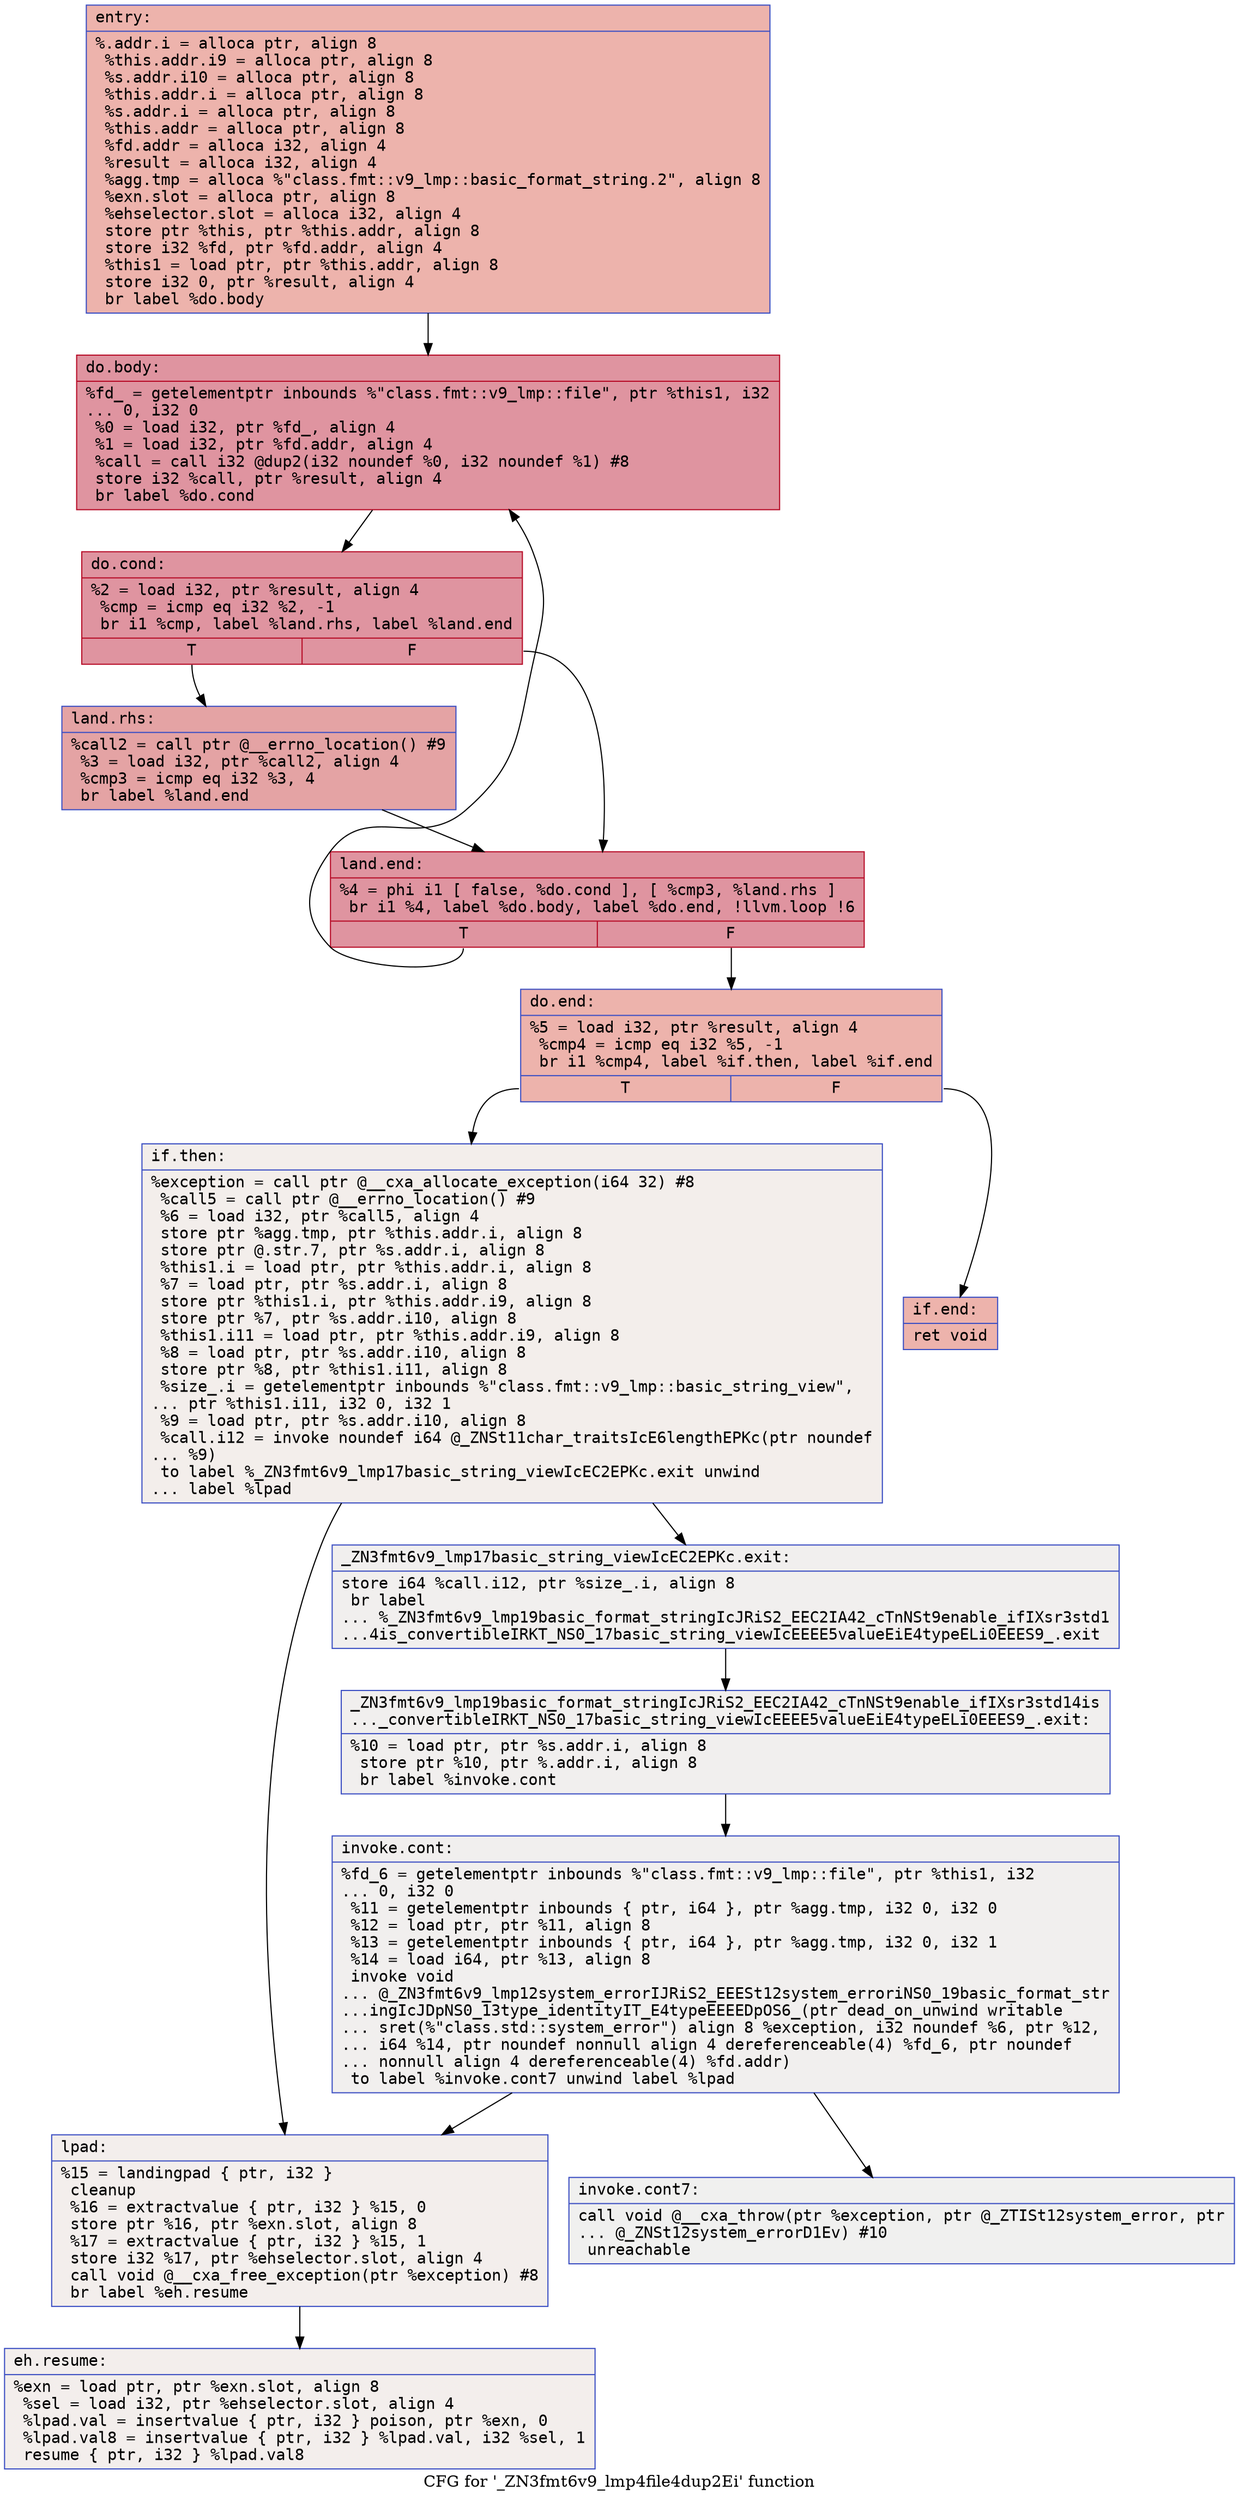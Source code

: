 digraph "CFG for '_ZN3fmt6v9_lmp4file4dup2Ei' function" {
	label="CFG for '_ZN3fmt6v9_lmp4file4dup2Ei' function";

	Node0x55957a4aa8d0 [shape=record,color="#3d50c3ff", style=filled, fillcolor="#d6524470" fontname="Courier",label="{entry:\l|  %.addr.i = alloca ptr, align 8\l  %this.addr.i9 = alloca ptr, align 8\l  %s.addr.i10 = alloca ptr, align 8\l  %this.addr.i = alloca ptr, align 8\l  %s.addr.i = alloca ptr, align 8\l  %this.addr = alloca ptr, align 8\l  %fd.addr = alloca i32, align 4\l  %result = alloca i32, align 4\l  %agg.tmp = alloca %\"class.fmt::v9_lmp::basic_format_string.2\", align 8\l  %exn.slot = alloca ptr, align 8\l  %ehselector.slot = alloca i32, align 4\l  store ptr %this, ptr %this.addr, align 8\l  store i32 %fd, ptr %fd.addr, align 4\l  %this1 = load ptr, ptr %this.addr, align 8\l  store i32 0, ptr %result, align 4\l  br label %do.body\l}"];
	Node0x55957a4aa8d0 -> Node0x55957a4ab410[tooltip="entry -> do.body\nProbability 100.00%" ];
	Node0x55957a4ab410 [shape=record,color="#b70d28ff", style=filled, fillcolor="#b70d2870" fontname="Courier",label="{do.body:\l|  %fd_ = getelementptr inbounds %\"class.fmt::v9_lmp::file\", ptr %this1, i32\l... 0, i32 0\l  %0 = load i32, ptr %fd_, align 4\l  %1 = load i32, ptr %fd.addr, align 4\l  %call = call i32 @dup2(i32 noundef %0, i32 noundef %1) #8\l  store i32 %call, ptr %result, align 4\l  br label %do.cond\l}"];
	Node0x55957a4ab410 -> Node0x55957a4ab960[tooltip="do.body -> do.cond\nProbability 100.00%" ];
	Node0x55957a4ab960 [shape=record,color="#b70d28ff", style=filled, fillcolor="#b70d2870" fontname="Courier",label="{do.cond:\l|  %2 = load i32, ptr %result, align 4\l  %cmp = icmp eq i32 %2, -1\l  br i1 %cmp, label %land.rhs, label %land.end\l|{<s0>T|<s1>F}}"];
	Node0x55957a4ab960:s0 -> Node0x55957a4abbb0[tooltip="do.cond -> land.rhs\nProbability 37.50%" ];
	Node0x55957a4ab960:s1 -> Node0x55957a4abc30[tooltip="do.cond -> land.end\nProbability 62.50%" ];
	Node0x55957a4abbb0 [shape=record,color="#3d50c3ff", style=filled, fillcolor="#c32e3170" fontname="Courier",label="{land.rhs:\l|  %call2 = call ptr @__errno_location() #9\l  %3 = load i32, ptr %call2, align 4\l  %cmp3 = icmp eq i32 %3, 4\l  br label %land.end\l}"];
	Node0x55957a4abbb0 -> Node0x55957a4abc30[tooltip="land.rhs -> land.end\nProbability 100.00%" ];
	Node0x55957a4abc30 [shape=record,color="#b70d28ff", style=filled, fillcolor="#b70d2870" fontname="Courier",label="{land.end:\l|  %4 = phi i1 [ false, %do.cond ], [ %cmp3, %land.rhs ]\l  br i1 %4, label %do.body, label %do.end, !llvm.loop !6\l|{<s0>T|<s1>F}}"];
	Node0x55957a4abc30:s0 -> Node0x55957a4ab410[tooltip="land.end -> do.body\nProbability 96.88%" ];
	Node0x55957a4abc30:s1 -> Node0x55957a4ac020[tooltip="land.end -> do.end\nProbability 3.12%" ];
	Node0x55957a4ac020 [shape=record,color="#3d50c3ff", style=filled, fillcolor="#d6524470" fontname="Courier",label="{do.end:\l|  %5 = load i32, ptr %result, align 4\l  %cmp4 = icmp eq i32 %5, -1\l  br i1 %cmp4, label %if.then, label %if.end\l|{<s0>T|<s1>F}}"];
	Node0x55957a4ac020:s0 -> Node0x55957a4ac550[tooltip="do.end -> if.then\nProbability 0.00%" ];
	Node0x55957a4ac020:s1 -> Node0x55957a4ac5a0[tooltip="do.end -> if.end\nProbability 100.00%" ];
	Node0x55957a4ac550 [shape=record,color="#3d50c3ff", style=filled, fillcolor="#e5d8d170" fontname="Courier",label="{if.then:\l|  %exception = call ptr @__cxa_allocate_exception(i64 32) #8\l  %call5 = call ptr @__errno_location() #9\l  %6 = load i32, ptr %call5, align 4\l  store ptr %agg.tmp, ptr %this.addr.i, align 8\l  store ptr @.str.7, ptr %s.addr.i, align 8\l  %this1.i = load ptr, ptr %this.addr.i, align 8\l  %7 = load ptr, ptr %s.addr.i, align 8\l  store ptr %this1.i, ptr %this.addr.i9, align 8\l  store ptr %7, ptr %s.addr.i10, align 8\l  %this1.i11 = load ptr, ptr %this.addr.i9, align 8\l  %8 = load ptr, ptr %s.addr.i10, align 8\l  store ptr %8, ptr %this1.i11, align 8\l  %size_.i = getelementptr inbounds %\"class.fmt::v9_lmp::basic_string_view\",\l... ptr %this1.i11, i32 0, i32 1\l  %9 = load ptr, ptr %s.addr.i10, align 8\l  %call.i12 = invoke noundef i64 @_ZNSt11char_traitsIcE6lengthEPKc(ptr noundef\l... %9)\l          to label %_ZN3fmt6v9_lmp17basic_string_viewIcEC2EPKc.exit unwind\l... label %lpad\l}"];
	Node0x55957a4ac550 -> Node0x55957a4ad0d0[tooltip="if.then -> _ZN3fmt6v9_lmp17basic_string_viewIcEC2EPKc.exit\nProbability 50.00%" ];
	Node0x55957a4ac550 -> Node0x55957a4ad1b0[tooltip="if.then -> lpad\nProbability 50.00%" ];
	Node0x55957a4ad0d0 [shape=record,color="#3d50c3ff", style=filled, fillcolor="#e0dbd870" fontname="Courier",label="{_ZN3fmt6v9_lmp17basic_string_viewIcEC2EPKc.exit:\l|  store i64 %call.i12, ptr %size_.i, align 8\l  br label\l... %_ZN3fmt6v9_lmp19basic_format_stringIcJRiS2_EEC2IA42_cTnNSt9enable_ifIXsr3std1\l...4is_convertibleIRKT_NS0_17basic_string_viewIcEEEE5valueEiE4typeELi0EEES9_.exit\l}"];
	Node0x55957a4ad0d0 -> Node0x55957a4ad4b0[tooltip="_ZN3fmt6v9_lmp17basic_string_viewIcEC2EPKc.exit -> _ZN3fmt6v9_lmp19basic_format_stringIcJRiS2_EEC2IA42_cTnNSt9enable_ifIXsr3std14is_convertibleIRKT_NS0_17basic_string_viewIcEEEE5valueEiE4typeELi0EEES9_.exit\nProbability 100.00%" ];
	Node0x55957a4ad4b0 [shape=record,color="#3d50c3ff", style=filled, fillcolor="#e0dbd870" fontname="Courier",label="{_ZN3fmt6v9_lmp19basic_format_stringIcJRiS2_EEC2IA42_cTnNSt9enable_ifIXsr3std14is\l..._convertibleIRKT_NS0_17basic_string_viewIcEEEE5valueEiE4typeELi0EEES9_.exit:\l|  %10 = load ptr, ptr %s.addr.i, align 8\l  store ptr %10, ptr %.addr.i, align 8\l  br label %invoke.cont\l}"];
	Node0x55957a4ad4b0 -> Node0x55957a4ad8b0[tooltip="_ZN3fmt6v9_lmp19basic_format_stringIcJRiS2_EEC2IA42_cTnNSt9enable_ifIXsr3std14is_convertibleIRKT_NS0_17basic_string_viewIcEEEE5valueEiE4typeELi0EEES9_.exit -> invoke.cont\nProbability 100.00%" ];
	Node0x55957a4ad8b0 [shape=record,color="#3d50c3ff", style=filled, fillcolor="#e0dbd870" fontname="Courier",label="{invoke.cont:\l|  %fd_6 = getelementptr inbounds %\"class.fmt::v9_lmp::file\", ptr %this1, i32\l... 0, i32 0\l  %11 = getelementptr inbounds \{ ptr, i64 \}, ptr %agg.tmp, i32 0, i32 0\l  %12 = load ptr, ptr %11, align 8\l  %13 = getelementptr inbounds \{ ptr, i64 \}, ptr %agg.tmp, i32 0, i32 1\l  %14 = load i64, ptr %13, align 8\l  invoke void\l... @_ZN3fmt6v9_lmp12system_errorIJRiS2_EEESt12system_erroriNS0_19basic_format_str\l...ingIcJDpNS0_13type_identityIT_E4typeEEEEDpOS6_(ptr dead_on_unwind writable\l... sret(%\"class.std::system_error\") align 8 %exception, i32 noundef %6, ptr %12,\l... i64 %14, ptr noundef nonnull align 4 dereferenceable(4) %fd_6, ptr noundef\l... nonnull align 4 dereferenceable(4) %fd.addr)\l          to label %invoke.cont7 unwind label %lpad\l}"];
	Node0x55957a4ad8b0 -> Node0x55957a4add40[tooltip="invoke.cont -> invoke.cont7\nProbability 50.00%" ];
	Node0x55957a4ad8b0 -> Node0x55957a4ad1b0[tooltip="invoke.cont -> lpad\nProbability 50.00%" ];
	Node0x55957a4add40 [shape=record,color="#3d50c3ff", style=filled, fillcolor="#dedcdb70" fontname="Courier",label="{invoke.cont7:\l|  call void @__cxa_throw(ptr %exception, ptr @_ZTISt12system_error, ptr\l... @_ZNSt12system_errorD1Ev) #10\l  unreachable\l}"];
	Node0x55957a4ad1b0 [shape=record,color="#3d50c3ff", style=filled, fillcolor="#e3d9d370" fontname="Courier",label="{lpad:\l|  %15 = landingpad \{ ptr, i32 \}\l          cleanup\l  %16 = extractvalue \{ ptr, i32 \} %15, 0\l  store ptr %16, ptr %exn.slot, align 8\l  %17 = extractvalue \{ ptr, i32 \} %15, 1\l  store i32 %17, ptr %ehselector.slot, align 4\l  call void @__cxa_free_exception(ptr %exception) #8\l  br label %eh.resume\l}"];
	Node0x55957a4ad1b0 -> Node0x55957a4ae540[tooltip="lpad -> eh.resume\nProbability 100.00%" ];
	Node0x55957a4ac5a0 [shape=record,color="#3d50c3ff", style=filled, fillcolor="#d6524470" fontname="Courier",label="{if.end:\l|  ret void\l}"];
	Node0x55957a4ae540 [shape=record,color="#3d50c3ff", style=filled, fillcolor="#e3d9d370" fontname="Courier",label="{eh.resume:\l|  %exn = load ptr, ptr %exn.slot, align 8\l  %sel = load i32, ptr %ehselector.slot, align 4\l  %lpad.val = insertvalue \{ ptr, i32 \} poison, ptr %exn, 0\l  %lpad.val8 = insertvalue \{ ptr, i32 \} %lpad.val, i32 %sel, 1\l  resume \{ ptr, i32 \} %lpad.val8\l}"];
}
